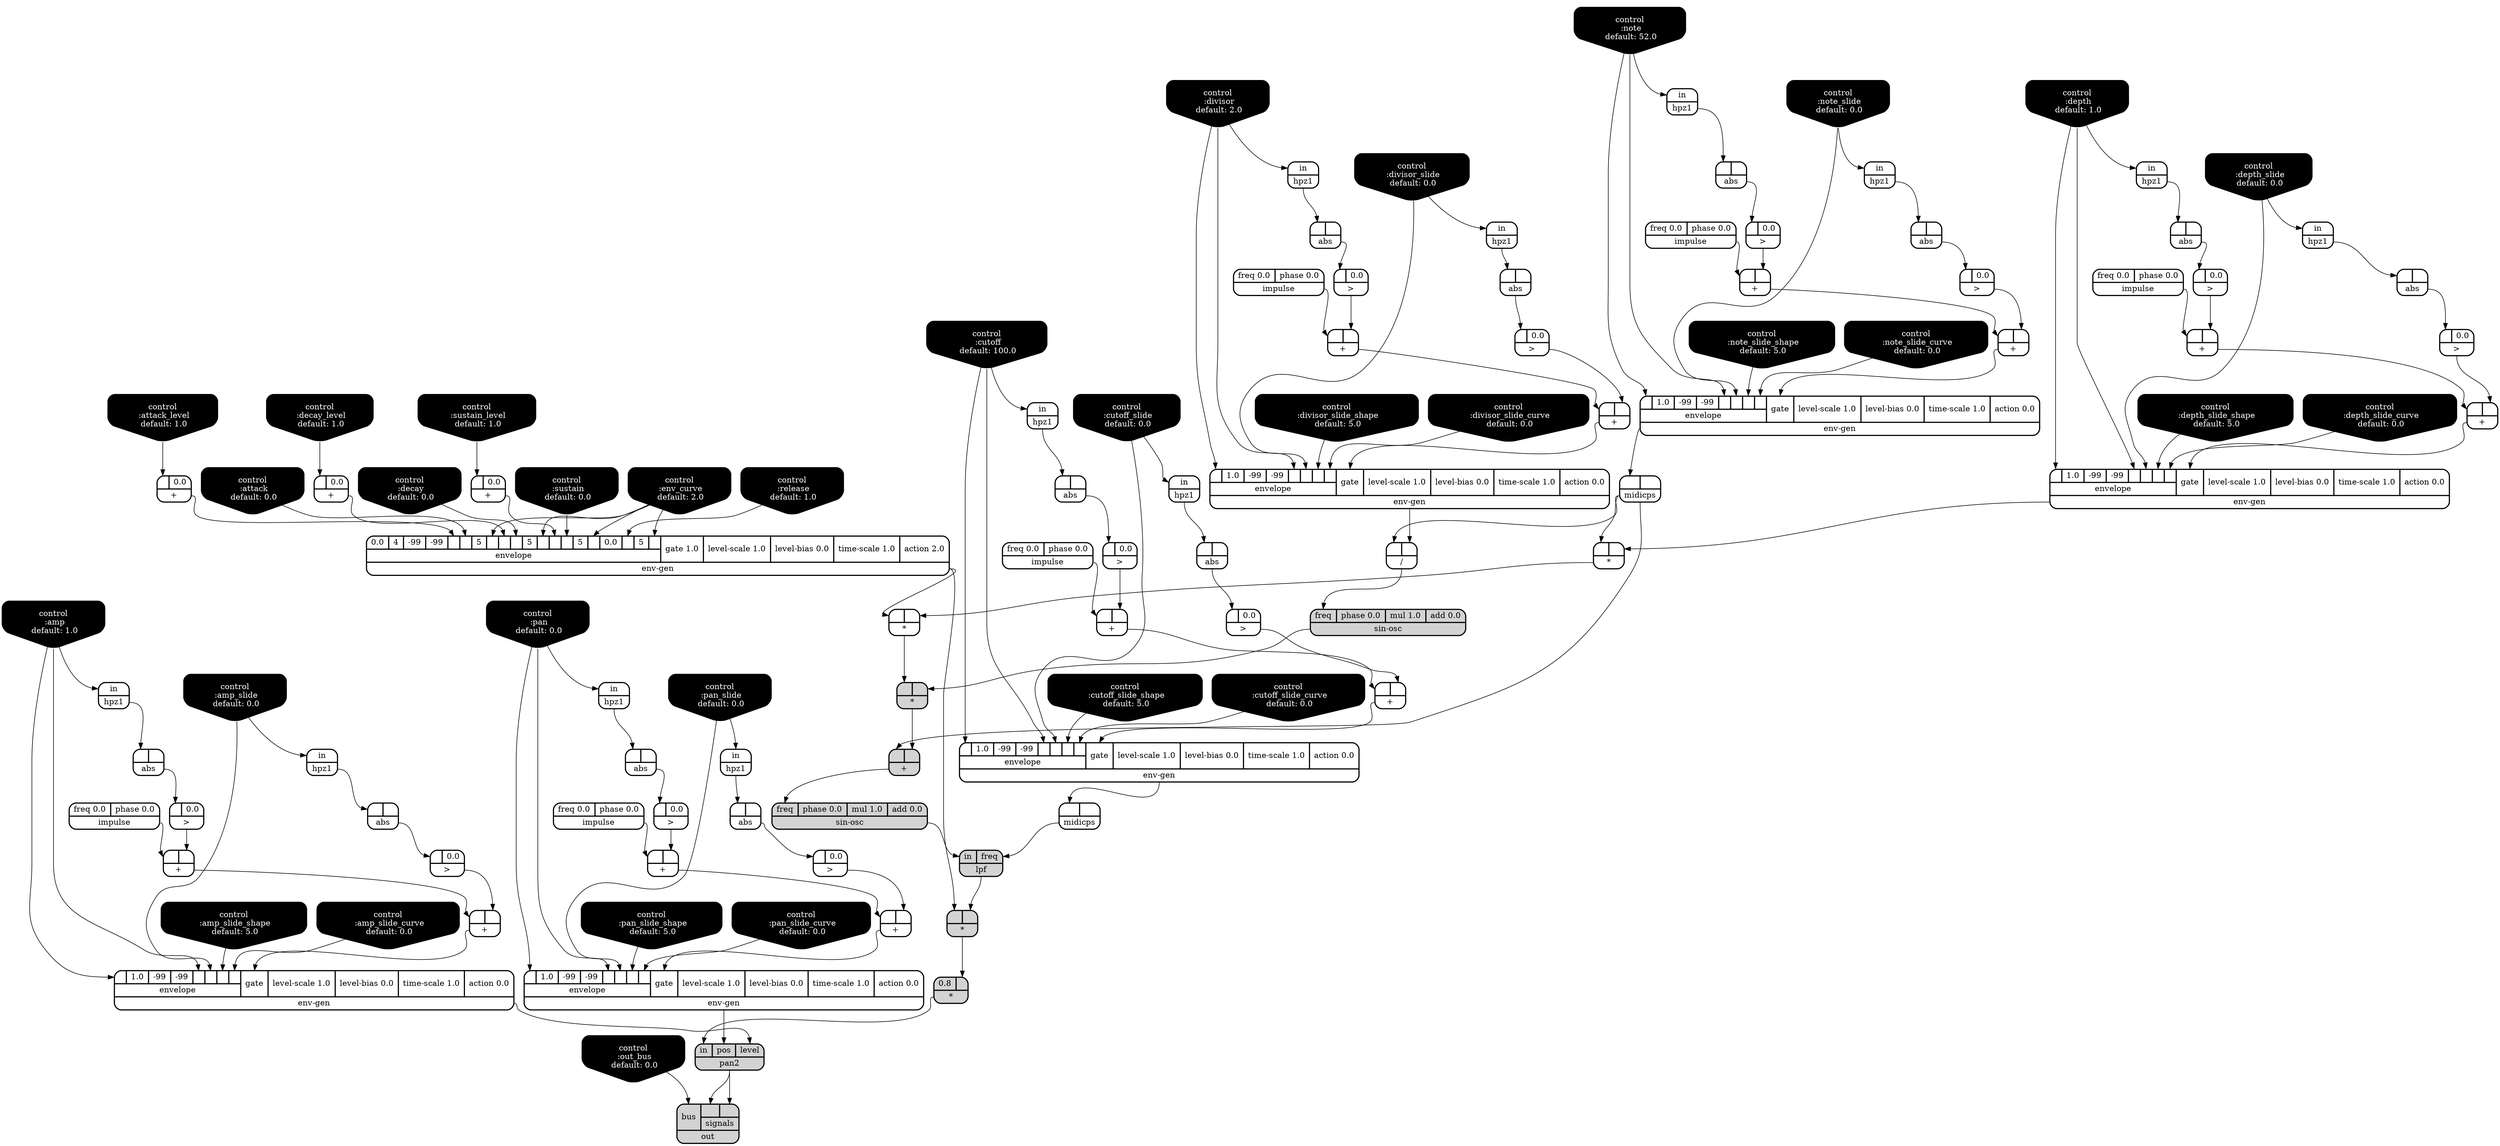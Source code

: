 digraph synthdef {
68 [label = "{{ <a> |<b> } |<__UG_NAME__>* }" style="bold, rounded" shape=record rankdir=LR];
69 [label = "{{ <a> |<b> } |<__UG_NAME__>* }" style="bold, rounded" shape=record rankdir=LR];
85 [label = "{{ <a> |<b> } |<__UG_NAME__>* }" style="filled, bold, rounded"  shape=record rankdir=LR];
98 [label = "{{ <a> |<b> } |<__UG_NAME__>* }" style="filled, bold, rounded"  shape=record rankdir=LR];
103 [label = "{{ <a> 0.8|<b> } |<__UG_NAME__>* }" style="filled, bold, rounded"  shape=record rankdir=LR];
37 [label = "{{ <a> |<b> } |<__UG_NAME__>+ }" style="bold, rounded" shape=record rankdir=LR];
41 [label = "{{ <a> |<b> } |<__UG_NAME__>+ }" style="bold, rounded" shape=record rankdir=LR];
43 [label = "{{ <a> |<b> 0.0} |<__UG_NAME__>+ }" style="bold, rounded" shape=record rankdir=LR];
44 [label = "{{ <a> |<b> 0.0} |<__UG_NAME__>+ }" style="bold, rounded" shape=record rankdir=LR];
45 [label = "{{ <a> |<b> 0.0} |<__UG_NAME__>+ }" style="bold, rounded" shape=record rankdir=LR];
51 [label = "{{ <a> |<b> } |<__UG_NAME__>+ }" style="bold, rounded" shape=record rankdir=LR];
55 [label = "{{ <a> |<b> } |<__UG_NAME__>+ }" style="bold, rounded" shape=record rankdir=LR];
62 [label = "{{ <a> |<b> } |<__UG_NAME__>+ }" style="bold, rounded" shape=record rankdir=LR];
66 [label = "{{ <a> |<b> } |<__UG_NAME__>+ }" style="bold, rounded" shape=record rankdir=LR];
77 [label = "{{ <a> |<b> } |<__UG_NAME__>+ }" style="bold, rounded" shape=record rankdir=LR];
81 [label = "{{ <a> |<b> } |<__UG_NAME__>+ }" style="bold, rounded" shape=record rankdir=LR];
86 [label = "{{ <a> |<b> } |<__UG_NAME__>+ }" style="filled, bold, rounded"  shape=record rankdir=LR];
92 [label = "{{ <a> |<b> } |<__UG_NAME__>+ }" style="bold, rounded" shape=record rankdir=LR];
94 [label = "{{ <a> |<b> } |<__UG_NAME__>+ }" style="bold, rounded" shape=record rankdir=LR];
102 [label = "{{ <a> |<b> } |<__UG_NAME__>+ }" style="bold, rounded" shape=record rankdir=LR];
107 [label = "{{ <a> |<b> } |<__UG_NAME__>+ }" style="bold, rounded" shape=record rankdir=LR];
83 [label = "{{ <a> |<b> } |<__UG_NAME__>/ }" style="bold, rounded" shape=record rankdir=LR];
36 [label = "{{ <a> |<b> 0.0} |<__UG_NAME__>\> }" style="bold, rounded" shape=record rankdir=LR];
40 [label = "{{ <a> |<b> 0.0} |<__UG_NAME__>\> }" style="bold, rounded" shape=record rankdir=LR];
50 [label = "{{ <a> |<b> 0.0} |<__UG_NAME__>\> }" style="bold, rounded" shape=record rankdir=LR];
54 [label = "{{ <a> |<b> 0.0} |<__UG_NAME__>\> }" style="bold, rounded" shape=record rankdir=LR];
61 [label = "{{ <a> |<b> 0.0} |<__UG_NAME__>\> }" style="bold, rounded" shape=record rankdir=LR];
65 [label = "{{ <a> |<b> 0.0} |<__UG_NAME__>\> }" style="bold, rounded" shape=record rankdir=LR];
73 [label = "{{ <a> |<b> 0.0} |<__UG_NAME__>\> }" style="bold, rounded" shape=record rankdir=LR];
76 [label = "{{ <a> |<b> 0.0} |<__UG_NAME__>\> }" style="bold, rounded" shape=record rankdir=LR];
80 [label = "{{ <a> |<b> 0.0} |<__UG_NAME__>\> }" style="bold, rounded" shape=record rankdir=LR];
91 [label = "{{ <a> |<b> 0.0} |<__UG_NAME__>\> }" style="bold, rounded" shape=record rankdir=LR];
101 [label = "{{ <a> |<b> 0.0} |<__UG_NAME__>\> }" style="bold, rounded" shape=record rankdir=LR];
106 [label = "{{ <a> |<b> 0.0} |<__UG_NAME__>\> }" style="bold, rounded" shape=record rankdir=LR];
35 [label = "{{ <a> |<b> } |<__UG_NAME__>abs }" style="bold, rounded" shape=record rankdir=LR];
39 [label = "{{ <a> |<b> } |<__UG_NAME__>abs }" style="bold, rounded" shape=record rankdir=LR];
49 [label = "{{ <a> |<b> } |<__UG_NAME__>abs }" style="bold, rounded" shape=record rankdir=LR];
53 [label = "{{ <a> |<b> } |<__UG_NAME__>abs }" style="bold, rounded" shape=record rankdir=LR];
60 [label = "{{ <a> |<b> } |<__UG_NAME__>abs }" style="bold, rounded" shape=record rankdir=LR];
64 [label = "{{ <a> |<b> } |<__UG_NAME__>abs }" style="bold, rounded" shape=record rankdir=LR];
72 [label = "{{ <a> |<b> } |<__UG_NAME__>abs }" style="bold, rounded" shape=record rankdir=LR];
75 [label = "{{ <a> |<b> } |<__UG_NAME__>abs }" style="bold, rounded" shape=record rankdir=LR];
79 [label = "{{ <a> |<b> } |<__UG_NAME__>abs }" style="bold, rounded" shape=record rankdir=LR];
90 [label = "{{ <a> |<b> } |<__UG_NAME__>abs }" style="bold, rounded" shape=record rankdir=LR];
100 [label = "{{ <a> |<b> } |<__UG_NAME__>abs }" style="bold, rounded" shape=record rankdir=LR];
105 [label = "{{ <a> |<b> } |<__UG_NAME__>abs }" style="bold, rounded" shape=record rankdir=LR];
0 [label = "control
 :note
 default: 52.0" shape=invhouse style="rounded, filled, bold" fillcolor=black fontcolor=white ]; 
1 [label = "control
 :note_slide
 default: 0.0" shape=invhouse style="rounded, filled, bold" fillcolor=black fontcolor=white ]; 
2 [label = "control
 :note_slide_shape
 default: 5.0" shape=invhouse style="rounded, filled, bold" fillcolor=black fontcolor=white ]; 
3 [label = "control
 :note_slide_curve
 default: 0.0" shape=invhouse style="rounded, filled, bold" fillcolor=black fontcolor=white ]; 
4 [label = "control
 :amp
 default: 1.0" shape=invhouse style="rounded, filled, bold" fillcolor=black fontcolor=white ]; 
5 [label = "control
 :amp_slide
 default: 0.0" shape=invhouse style="rounded, filled, bold" fillcolor=black fontcolor=white ]; 
6 [label = "control
 :amp_slide_shape
 default: 5.0" shape=invhouse style="rounded, filled, bold" fillcolor=black fontcolor=white ]; 
7 [label = "control
 :amp_slide_curve
 default: 0.0" shape=invhouse style="rounded, filled, bold" fillcolor=black fontcolor=white ]; 
8 [label = "control
 :pan
 default: 0.0" shape=invhouse style="rounded, filled, bold" fillcolor=black fontcolor=white ]; 
9 [label = "control
 :pan_slide
 default: 0.0" shape=invhouse style="rounded, filled, bold" fillcolor=black fontcolor=white ]; 
10 [label = "control
 :pan_slide_shape
 default: 5.0" shape=invhouse style="rounded, filled, bold" fillcolor=black fontcolor=white ]; 
11 [label = "control
 :pan_slide_curve
 default: 0.0" shape=invhouse style="rounded, filled, bold" fillcolor=black fontcolor=white ]; 
12 [label = "control
 :attack
 default: 0.0" shape=invhouse style="rounded, filled, bold" fillcolor=black fontcolor=white ]; 
13 [label = "control
 :decay
 default: 0.0" shape=invhouse style="rounded, filled, bold" fillcolor=black fontcolor=white ]; 
14 [label = "control
 :sustain
 default: 0.0" shape=invhouse style="rounded, filled, bold" fillcolor=black fontcolor=white ]; 
15 [label = "control
 :release
 default: 1.0" shape=invhouse style="rounded, filled, bold" fillcolor=black fontcolor=white ]; 
16 [label = "control
 :attack_level
 default: 1.0" shape=invhouse style="rounded, filled, bold" fillcolor=black fontcolor=white ]; 
17 [label = "control
 :decay_level
 default: 1.0" shape=invhouse style="rounded, filled, bold" fillcolor=black fontcolor=white ]; 
18 [label = "control
 :sustain_level
 default: 1.0" shape=invhouse style="rounded, filled, bold" fillcolor=black fontcolor=white ]; 
19 [label = "control
 :env_curve
 default: 2.0" shape=invhouse style="rounded, filled, bold" fillcolor=black fontcolor=white ]; 
20 [label = "control
 :cutoff
 default: 100.0" shape=invhouse style="rounded, filled, bold" fillcolor=black fontcolor=white ]; 
21 [label = "control
 :cutoff_slide
 default: 0.0" shape=invhouse style="rounded, filled, bold" fillcolor=black fontcolor=white ]; 
22 [label = "control
 :cutoff_slide_shape
 default: 5.0" shape=invhouse style="rounded, filled, bold" fillcolor=black fontcolor=white ]; 
23 [label = "control
 :cutoff_slide_curve
 default: 0.0" shape=invhouse style="rounded, filled, bold" fillcolor=black fontcolor=white ]; 
24 [label = "control
 :divisor
 default: 2.0" shape=invhouse style="rounded, filled, bold" fillcolor=black fontcolor=white ]; 
25 [label = "control
 :divisor_slide
 default: 0.0" shape=invhouse style="rounded, filled, bold" fillcolor=black fontcolor=white ]; 
26 [label = "control
 :divisor_slide_shape
 default: 5.0" shape=invhouse style="rounded, filled, bold" fillcolor=black fontcolor=white ]; 
27 [label = "control
 :divisor_slide_curve
 default: 0.0" shape=invhouse style="rounded, filled, bold" fillcolor=black fontcolor=white ]; 
28 [label = "control
 :depth
 default: 1.0" shape=invhouse style="rounded, filled, bold" fillcolor=black fontcolor=white ]; 
29 [label = "control
 :depth_slide
 default: 0.0" shape=invhouse style="rounded, filled, bold" fillcolor=black fontcolor=white ]; 
30 [label = "control
 :depth_slide_shape
 default: 5.0" shape=invhouse style="rounded, filled, bold" fillcolor=black fontcolor=white ]; 
31 [label = "control
 :depth_slide_curve
 default: 0.0" shape=invhouse style="rounded, filled, bold" fillcolor=black fontcolor=white ]; 
32 [label = "control
 :out_bus
 default: 0.0" shape=invhouse style="rounded, filled, bold" fillcolor=black fontcolor=white ]; 
42 [label = "{{ {{<envelope___control___0>|1.0|-99|-99|<envelope___control___4>|<envelope___control___5>|<envelope___control___6>|<envelope___control___7>}|envelope}|<gate> gate|<level____scale> level-scale 1.0|<level____bias> level-bias 0.0|<time____scale> time-scale 1.0|<action> action 0.0} |<__UG_NAME__>env-gen }" style="bold, rounded" shape=record rankdir=LR];
46 [label = "{{ {{0.0|4|-99|-99|<envelope___binary____op____u____gen___4>|<envelope___control___5>|5|<envelope___control___7>|<envelope___binary____op____u____gen___8>|<envelope___control___9>|5|<envelope___control___11>|<envelope___binary____op____u____gen___12>|<envelope___control___13>|5|<envelope___control___15>|0.0|<envelope___control___17>|5|<envelope___control___19>}|envelope}|<gate> gate 1.0|<level____scale> level-scale 1.0|<level____bias> level-bias 0.0|<time____scale> time-scale 1.0|<action> action 2.0} |<__UG_NAME__>env-gen }" style="bold, rounded" shape=record rankdir=LR];
56 [label = "{{ {{<envelope___control___0>|1.0|-99|-99|<envelope___control___4>|<envelope___control___5>|<envelope___control___6>|<envelope___control___7>}|envelope}|<gate> gate|<level____scale> level-scale 1.0|<level____bias> level-bias 0.0|<time____scale> time-scale 1.0|<action> action 0.0} |<__UG_NAME__>env-gen }" style="bold, rounded" shape=record rankdir=LR];
67 [label = "{{ {{<envelope___control___0>|1.0|-99|-99|<envelope___control___4>|<envelope___control___5>|<envelope___control___6>|<envelope___control___7>}|envelope}|<gate> gate|<level____scale> level-scale 1.0|<level____bias> level-bias 0.0|<time____scale> time-scale 1.0|<action> action 0.0} |<__UG_NAME__>env-gen }" style="bold, rounded" shape=record rankdir=LR];
82 [label = "{{ {{<envelope___control___0>|1.0|-99|-99|<envelope___control___4>|<envelope___control___5>|<envelope___control___6>|<envelope___control___7>}|envelope}|<gate> gate|<level____scale> level-scale 1.0|<level____bias> level-bias 0.0|<time____scale> time-scale 1.0|<action> action 0.0} |<__UG_NAME__>env-gen }" style="bold, rounded" shape=record rankdir=LR];
95 [label = "{{ {{<envelope___control___0>|1.0|-99|-99|<envelope___control___4>|<envelope___control___5>|<envelope___control___6>|<envelope___control___7>}|envelope}|<gate> gate|<level____scale> level-scale 1.0|<level____bias> level-bias 0.0|<time____scale> time-scale 1.0|<action> action 0.0} |<__UG_NAME__>env-gen }" style="bold, rounded" shape=record rankdir=LR];
108 [label = "{{ {{<envelope___control___0>|1.0|-99|-99|<envelope___control___4>|<envelope___control___5>|<envelope___control___6>|<envelope___control___7>}|envelope}|<gate> gate|<level____scale> level-scale 1.0|<level____bias> level-bias 0.0|<time____scale> time-scale 1.0|<action> action 0.0} |<__UG_NAME__>env-gen }" style="bold, rounded" shape=record rankdir=LR];
34 [label = "{{ <in> in} |<__UG_NAME__>hpz1 }" style="bold, rounded" shape=record rankdir=LR];
38 [label = "{{ <in> in} |<__UG_NAME__>hpz1 }" style="bold, rounded" shape=record rankdir=LR];
48 [label = "{{ <in> in} |<__UG_NAME__>hpz1 }" style="bold, rounded" shape=record rankdir=LR];
52 [label = "{{ <in> in} |<__UG_NAME__>hpz1 }" style="bold, rounded" shape=record rankdir=LR];
59 [label = "{{ <in> in} |<__UG_NAME__>hpz1 }" style="bold, rounded" shape=record rankdir=LR];
63 [label = "{{ <in> in} |<__UG_NAME__>hpz1 }" style="bold, rounded" shape=record rankdir=LR];
71 [label = "{{ <in> in} |<__UG_NAME__>hpz1 }" style="bold, rounded" shape=record rankdir=LR];
74 [label = "{{ <in> in} |<__UG_NAME__>hpz1 }" style="bold, rounded" shape=record rankdir=LR];
78 [label = "{{ <in> in} |<__UG_NAME__>hpz1 }" style="bold, rounded" shape=record rankdir=LR];
89 [label = "{{ <in> in} |<__UG_NAME__>hpz1 }" style="bold, rounded" shape=record rankdir=LR];
99 [label = "{{ <in> in} |<__UG_NAME__>hpz1 }" style="bold, rounded" shape=record rankdir=LR];
104 [label = "{{ <in> in} |<__UG_NAME__>hpz1 }" style="bold, rounded" shape=record rankdir=LR];
33 [label = "{{ <freq> freq 0.0|<phase> phase 0.0} |<__UG_NAME__>impulse }" style="bold, rounded" shape=record rankdir=LR];
47 [label = "{{ <freq> freq 0.0|<phase> phase 0.0} |<__UG_NAME__>impulse }" style="bold, rounded" shape=record rankdir=LR];
58 [label = "{{ <freq> freq 0.0|<phase> phase 0.0} |<__UG_NAME__>impulse }" style="bold, rounded" shape=record rankdir=LR];
70 [label = "{{ <freq> freq 0.0|<phase> phase 0.0} |<__UG_NAME__>impulse }" style="bold, rounded" shape=record rankdir=LR];
88 [label = "{{ <freq> freq 0.0|<phase> phase 0.0} |<__UG_NAME__>impulse }" style="bold, rounded" shape=record rankdir=LR];
93 [label = "{{ <freq> freq 0.0|<phase> phase 0.0} |<__UG_NAME__>impulse }" style="bold, rounded" shape=record rankdir=LR];
97 [label = "{{ <in> in|<freq> freq} |<__UG_NAME__>lpf }" style="filled, bold, rounded"  shape=record rankdir=LR];
57 [label = "{{ <a> |<b> } |<__UG_NAME__>midicps }" style="bold, rounded" shape=record rankdir=LR];
96 [label = "{{ <a> |<b> } |<__UG_NAME__>midicps }" style="bold, rounded" shape=record rankdir=LR];
110 [label = "{{ <bus> bus|{{<signals___pan2___0>|<signals___pan2___1>}|signals}} |<__UG_NAME__>out }" style="filled, bold, rounded"  shape=record rankdir=LR];
109 [label = "{{ <in> in|<pos> pos|<level> level} |<__UG_NAME__>pan2 }" style="filled, bold, rounded"  shape=record rankdir=LR];
84 [label = "{{ <freq> freq|<phase> phase 0.0|<mul> mul 1.0|<add> add 0.0} |<__UG_NAME__>sin-osc }" style="filled, bold, rounded"  shape=record rankdir=LR];
87 [label = "{{ <freq> freq|<phase> phase 0.0|<mul> mul 1.0|<add> add 0.0} |<__UG_NAME__>sin-osc }" style="filled, bold, rounded"  shape=record rankdir=LR];

67:__UG_NAME__ -> 68:b ;
57:__UG_NAME__ -> 68:a ;
68:__UG_NAME__ -> 69:b ;
46:__UG_NAME__ -> 69:a ;
84:__UG_NAME__ -> 85:b ;
69:__UG_NAME__ -> 85:a ;
97:__UG_NAME__ -> 98:b ;
46:__UG_NAME__ -> 98:a ;
98:__UG_NAME__ -> 103:b ;
36:__UG_NAME__ -> 37:b ;
33:__UG_NAME__ -> 37:a ;
40:__UG_NAME__ -> 41:b ;
37:__UG_NAME__ -> 41:a ;
16:__UG_NAME__ -> 43:a ;
17:__UG_NAME__ -> 44:a ;
18:__UG_NAME__ -> 45:a ;
50:__UG_NAME__ -> 51:b ;
47:__UG_NAME__ -> 51:a ;
54:__UG_NAME__ -> 55:b ;
51:__UG_NAME__ -> 55:a ;
61:__UG_NAME__ -> 62:b ;
58:__UG_NAME__ -> 62:a ;
65:__UG_NAME__ -> 66:b ;
62:__UG_NAME__ -> 66:a ;
76:__UG_NAME__ -> 77:b ;
70:__UG_NAME__ -> 77:a ;
80:__UG_NAME__ -> 81:b ;
77:__UG_NAME__ -> 81:a ;
85:__UG_NAME__ -> 86:b ;
57:__UG_NAME__ -> 86:a ;
91:__UG_NAME__ -> 92:b ;
88:__UG_NAME__ -> 92:a ;
73:__UG_NAME__ -> 94:b ;
92:__UG_NAME__ -> 94:a ;
101:__UG_NAME__ -> 102:b ;
93:__UG_NAME__ -> 102:a ;
106:__UG_NAME__ -> 107:b ;
102:__UG_NAME__ -> 107:a ;
82:__UG_NAME__ -> 83:b ;
57:__UG_NAME__ -> 83:a ;
35:__UG_NAME__ -> 36:a ;
39:__UG_NAME__ -> 40:a ;
49:__UG_NAME__ -> 50:a ;
53:__UG_NAME__ -> 54:a ;
60:__UG_NAME__ -> 61:a ;
64:__UG_NAME__ -> 65:a ;
72:__UG_NAME__ -> 73:a ;
75:__UG_NAME__ -> 76:a ;
79:__UG_NAME__ -> 80:a ;
90:__UG_NAME__ -> 91:a ;
100:__UG_NAME__ -> 101:a ;
105:__UG_NAME__ -> 106:a ;
34:__UG_NAME__ -> 35:a ;
38:__UG_NAME__ -> 39:a ;
48:__UG_NAME__ -> 49:a ;
52:__UG_NAME__ -> 53:a ;
59:__UG_NAME__ -> 60:a ;
63:__UG_NAME__ -> 64:a ;
71:__UG_NAME__ -> 72:a ;
74:__UG_NAME__ -> 75:a ;
78:__UG_NAME__ -> 79:a ;
89:__UG_NAME__ -> 90:a ;
99:__UG_NAME__ -> 100:a ;
104:__UG_NAME__ -> 105:a ;
41:__UG_NAME__ -> 42:gate ;
4:__UG_NAME__ -> 42:envelope___control___0 ;
4:__UG_NAME__ -> 42:envelope___control___4 ;
5:__UG_NAME__ -> 42:envelope___control___5 ;
6:__UG_NAME__ -> 42:envelope___control___6 ;
7:__UG_NAME__ -> 42:envelope___control___7 ;
43:__UG_NAME__ -> 46:envelope___binary____op____u____gen___4 ;
12:__UG_NAME__ -> 46:envelope___control___5 ;
19:__UG_NAME__ -> 46:envelope___control___7 ;
44:__UG_NAME__ -> 46:envelope___binary____op____u____gen___8 ;
13:__UG_NAME__ -> 46:envelope___control___9 ;
19:__UG_NAME__ -> 46:envelope___control___11 ;
45:__UG_NAME__ -> 46:envelope___binary____op____u____gen___12 ;
14:__UG_NAME__ -> 46:envelope___control___13 ;
19:__UG_NAME__ -> 46:envelope___control___15 ;
15:__UG_NAME__ -> 46:envelope___control___17 ;
19:__UG_NAME__ -> 46:envelope___control___19 ;
55:__UG_NAME__ -> 56:gate ;
0:__UG_NAME__ -> 56:envelope___control___0 ;
0:__UG_NAME__ -> 56:envelope___control___4 ;
1:__UG_NAME__ -> 56:envelope___control___5 ;
2:__UG_NAME__ -> 56:envelope___control___6 ;
3:__UG_NAME__ -> 56:envelope___control___7 ;
66:__UG_NAME__ -> 67:gate ;
28:__UG_NAME__ -> 67:envelope___control___0 ;
28:__UG_NAME__ -> 67:envelope___control___4 ;
29:__UG_NAME__ -> 67:envelope___control___5 ;
30:__UG_NAME__ -> 67:envelope___control___6 ;
31:__UG_NAME__ -> 67:envelope___control___7 ;
81:__UG_NAME__ -> 82:gate ;
24:__UG_NAME__ -> 82:envelope___control___0 ;
24:__UG_NAME__ -> 82:envelope___control___4 ;
25:__UG_NAME__ -> 82:envelope___control___5 ;
26:__UG_NAME__ -> 82:envelope___control___6 ;
27:__UG_NAME__ -> 82:envelope___control___7 ;
94:__UG_NAME__ -> 95:gate ;
20:__UG_NAME__ -> 95:envelope___control___0 ;
20:__UG_NAME__ -> 95:envelope___control___4 ;
21:__UG_NAME__ -> 95:envelope___control___5 ;
22:__UG_NAME__ -> 95:envelope___control___6 ;
23:__UG_NAME__ -> 95:envelope___control___7 ;
107:__UG_NAME__ -> 108:gate ;
8:__UG_NAME__ -> 108:envelope___control___0 ;
8:__UG_NAME__ -> 108:envelope___control___4 ;
9:__UG_NAME__ -> 108:envelope___control___5 ;
10:__UG_NAME__ -> 108:envelope___control___6 ;
11:__UG_NAME__ -> 108:envelope___control___7 ;
4:__UG_NAME__ -> 34:in ;
5:__UG_NAME__ -> 38:in ;
0:__UG_NAME__ -> 48:in ;
1:__UG_NAME__ -> 52:in ;
28:__UG_NAME__ -> 59:in ;
29:__UG_NAME__ -> 63:in ;
21:__UG_NAME__ -> 71:in ;
24:__UG_NAME__ -> 74:in ;
25:__UG_NAME__ -> 78:in ;
20:__UG_NAME__ -> 89:in ;
8:__UG_NAME__ -> 99:in ;
9:__UG_NAME__ -> 104:in ;
96:__UG_NAME__ -> 97:freq ;
87:__UG_NAME__ -> 97:in ;
56:__UG_NAME__ -> 57:a ;
95:__UG_NAME__ -> 96:a ;
109:__UG_NAME__ -> 110:signals___pan2___0 ;
109:__UG_NAME__ -> 110:signals___pan2___1 ;
32:__UG_NAME__ -> 110:bus ;
42:__UG_NAME__ -> 109:level ;
108:__UG_NAME__ -> 109:pos ;
103:__UG_NAME__ -> 109:in ;
83:__UG_NAME__ -> 84:freq ;
86:__UG_NAME__ -> 87:freq ;

}